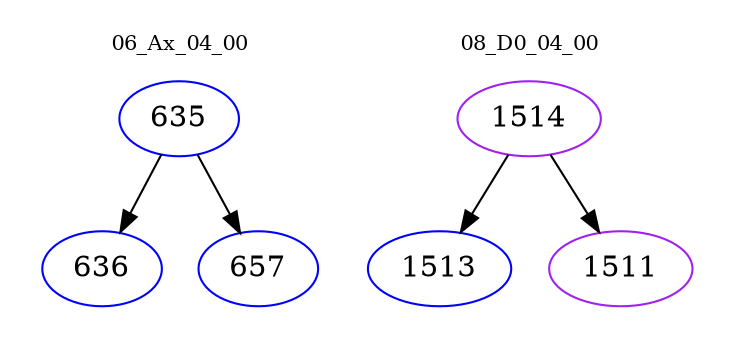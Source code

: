 digraph{
subgraph cluster_0 {
color = white
label = "06_Ax_04_00";
fontsize=10;
T0_635 [label="635", color="blue"]
T0_635 -> T0_636 [color="black"]
T0_636 [label="636", color="blue"]
T0_635 -> T0_657 [color="black"]
T0_657 [label="657", color="blue"]
}
subgraph cluster_1 {
color = white
label = "08_D0_04_00";
fontsize=10;
T1_1514 [label="1514", color="purple"]
T1_1514 -> T1_1513 [color="black"]
T1_1513 [label="1513", color="blue"]
T1_1514 -> T1_1511 [color="black"]
T1_1511 [label="1511", color="purple"]
}
}

